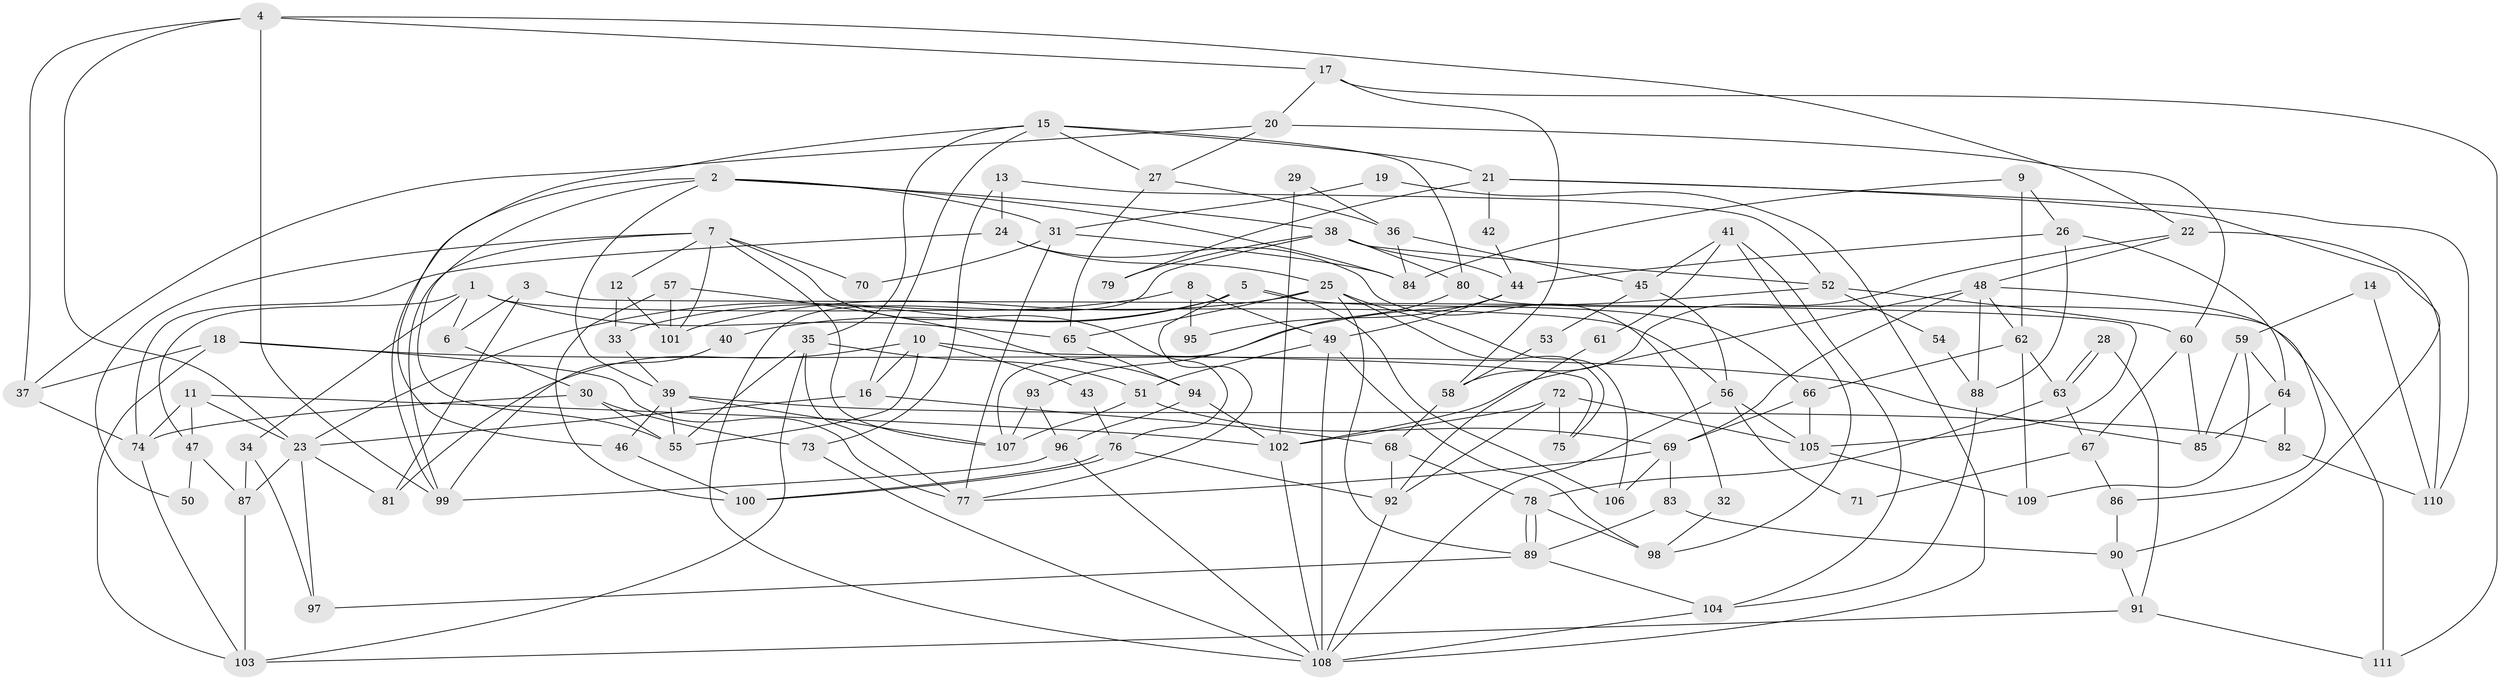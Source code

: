 // Generated by graph-tools (version 1.1) at 2025/11/02/27/25 16:11:18]
// undirected, 111 vertices, 222 edges
graph export_dot {
graph [start="1"]
  node [color=gray90,style=filled];
  1;
  2;
  3;
  4;
  5;
  6;
  7;
  8;
  9;
  10;
  11;
  12;
  13;
  14;
  15;
  16;
  17;
  18;
  19;
  20;
  21;
  22;
  23;
  24;
  25;
  26;
  27;
  28;
  29;
  30;
  31;
  32;
  33;
  34;
  35;
  36;
  37;
  38;
  39;
  40;
  41;
  42;
  43;
  44;
  45;
  46;
  47;
  48;
  49;
  50;
  51;
  52;
  53;
  54;
  55;
  56;
  57;
  58;
  59;
  60;
  61;
  62;
  63;
  64;
  65;
  66;
  67;
  68;
  69;
  70;
  71;
  72;
  73;
  74;
  75;
  76;
  77;
  78;
  79;
  80;
  81;
  82;
  83;
  84;
  85;
  86;
  87;
  88;
  89;
  90;
  91;
  92;
  93;
  94;
  95;
  96;
  97;
  98;
  99;
  100;
  101;
  102;
  103;
  104;
  105;
  106;
  107;
  108;
  109;
  110;
  111;
  1 -- 47;
  1 -- 6;
  1 -- 34;
  1 -- 56;
  1 -- 65;
  2 -- 99;
  2 -- 38;
  2 -- 31;
  2 -- 39;
  2 -- 55;
  2 -- 84;
  3 -- 81;
  3 -- 105;
  3 -- 6;
  4 -- 99;
  4 -- 23;
  4 -- 17;
  4 -- 22;
  4 -- 37;
  5 -- 77;
  5 -- 106;
  5 -- 33;
  5 -- 40;
  5 -- 66;
  6 -- 30;
  7 -- 107;
  7 -- 12;
  7 -- 50;
  7 -- 70;
  7 -- 76;
  7 -- 99;
  7 -- 101;
  8 -- 49;
  8 -- 23;
  8 -- 95;
  9 -- 62;
  9 -- 84;
  9 -- 26;
  10 -- 75;
  10 -- 55;
  10 -- 16;
  10 -- 43;
  10 -- 81;
  11 -- 23;
  11 -- 102;
  11 -- 47;
  11 -- 74;
  12 -- 101;
  12 -- 33;
  13 -- 24;
  13 -- 73;
  13 -- 52;
  14 -- 110;
  14 -- 59;
  15 -- 16;
  15 -- 80;
  15 -- 21;
  15 -- 27;
  15 -- 35;
  15 -- 46;
  16 -- 68;
  16 -- 23;
  17 -- 20;
  17 -- 58;
  17 -- 111;
  18 -- 77;
  18 -- 37;
  18 -- 85;
  18 -- 103;
  19 -- 31;
  19 -- 108;
  20 -- 27;
  20 -- 60;
  20 -- 37;
  21 -- 90;
  21 -- 42;
  21 -- 79;
  21 -- 110;
  22 -- 48;
  22 -- 58;
  22 -- 110;
  23 -- 87;
  23 -- 81;
  23 -- 97;
  24 -- 74;
  24 -- 25;
  24 -- 32;
  25 -- 89;
  25 -- 65;
  25 -- 75;
  25 -- 101;
  25 -- 106;
  26 -- 64;
  26 -- 44;
  26 -- 88;
  27 -- 65;
  27 -- 36;
  28 -- 63;
  28 -- 63;
  28 -- 91;
  29 -- 36;
  29 -- 102;
  30 -- 55;
  30 -- 74;
  30 -- 73;
  31 -- 77;
  31 -- 70;
  31 -- 84;
  32 -- 98;
  33 -- 39;
  34 -- 97;
  34 -- 87;
  35 -- 103;
  35 -- 51;
  35 -- 55;
  35 -- 77;
  36 -- 84;
  36 -- 45;
  37 -- 74;
  38 -- 108;
  38 -- 52;
  38 -- 44;
  38 -- 79;
  38 -- 80;
  39 -- 55;
  39 -- 46;
  39 -- 82;
  39 -- 107;
  40 -- 99;
  41 -- 45;
  41 -- 104;
  41 -- 61;
  41 -- 98;
  42 -- 44;
  43 -- 76;
  44 -- 49;
  44 -- 95;
  45 -- 56;
  45 -- 53;
  46 -- 100;
  47 -- 87;
  47 -- 50;
  48 -- 69;
  48 -- 62;
  48 -- 86;
  48 -- 88;
  48 -- 102;
  49 -- 98;
  49 -- 51;
  49 -- 108;
  51 -- 69;
  51 -- 107;
  52 -- 107;
  52 -- 54;
  52 -- 60;
  53 -- 58;
  54 -- 88;
  56 -- 108;
  56 -- 71;
  56 -- 105;
  57 -- 101;
  57 -- 100;
  57 -- 94;
  58 -- 68;
  59 -- 85;
  59 -- 109;
  59 -- 64;
  60 -- 85;
  60 -- 67;
  61 -- 92;
  62 -- 66;
  62 -- 63;
  62 -- 109;
  63 -- 78;
  63 -- 67;
  64 -- 82;
  64 -- 85;
  65 -- 94;
  66 -- 69;
  66 -- 105;
  67 -- 71;
  67 -- 86;
  68 -- 92;
  68 -- 78;
  69 -- 83;
  69 -- 77;
  69 -- 106;
  72 -- 102;
  72 -- 105;
  72 -- 75;
  72 -- 92;
  73 -- 108;
  74 -- 103;
  76 -- 100;
  76 -- 100;
  76 -- 92;
  78 -- 89;
  78 -- 89;
  78 -- 98;
  80 -- 93;
  80 -- 111;
  82 -- 110;
  83 -- 90;
  83 -- 89;
  86 -- 90;
  87 -- 103;
  88 -- 104;
  89 -- 104;
  89 -- 97;
  90 -- 91;
  91 -- 111;
  91 -- 103;
  92 -- 108;
  93 -- 107;
  93 -- 96;
  94 -- 102;
  94 -- 96;
  96 -- 108;
  96 -- 99;
  102 -- 108;
  104 -- 108;
  105 -- 109;
}
